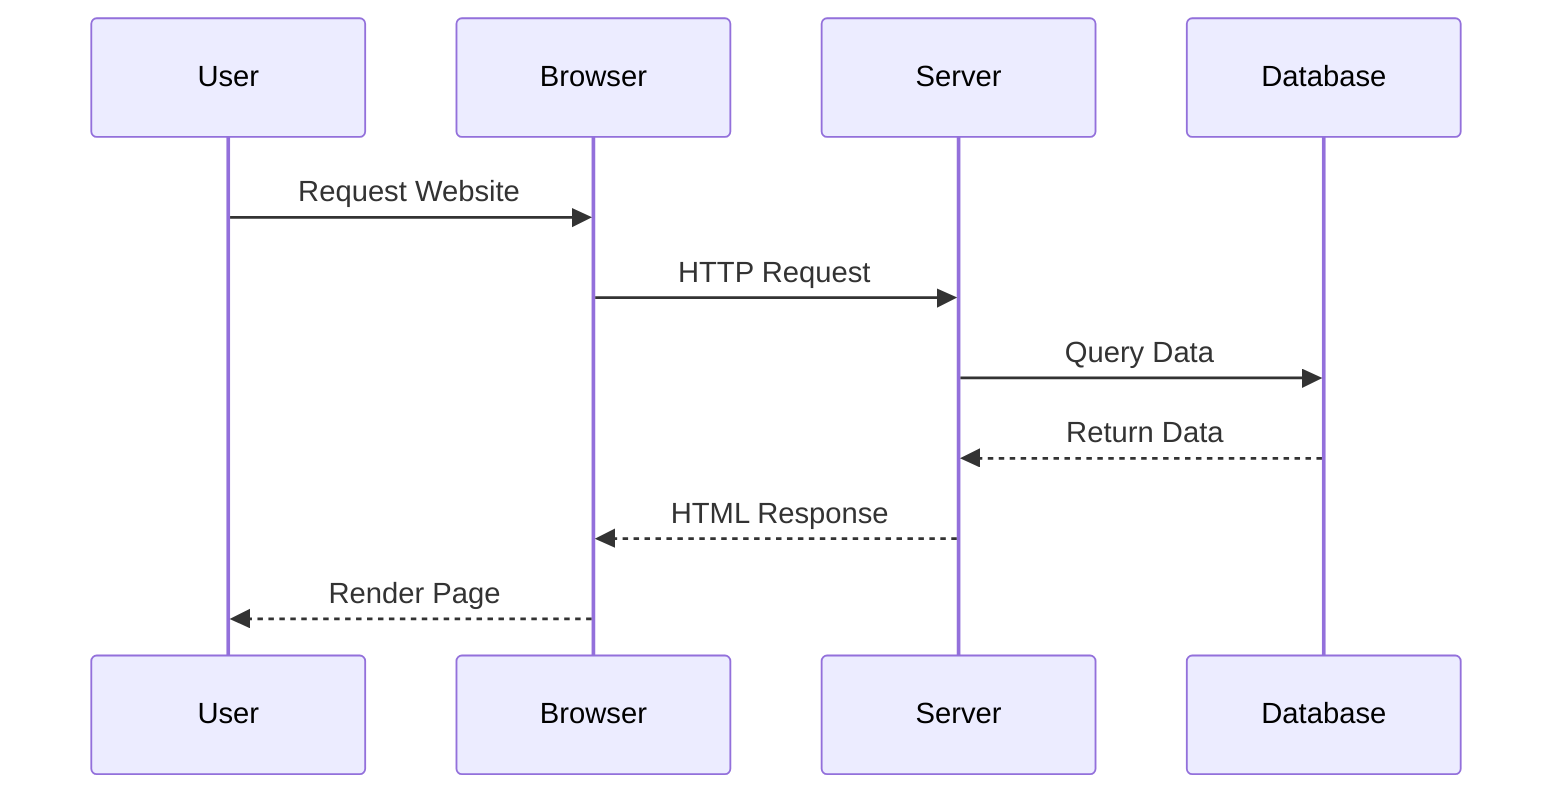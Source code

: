 sequenceDiagram
participant User
participant Browser
participant Server
participant Database
User->>Browser: Request Website
Browser->>Server: HTTP Request
Server->>Database: Query Data
Database-->>Server: Return Data
Server-->>Browser: HTML Response
Browser-->>User: Render Page
